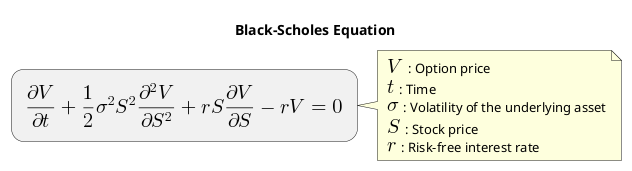 @startuml Black_scholes_Equation

title Black-Scholes Equation

:<math>\frac{\partial V}{\partial t} + \frac{1}{2} \sigma^2 S^2 \frac{\partial^2 V}{\partial S^2} + r S \frac{\partial V}{\partial S} - r V = 0</math>;
note right
 <math>V</math>: Option price
 <math>t</math>: Time
 <math>\sigma</math>: Volatility of the underlying asset
 <math>S</math>: Stock price
 <math>r</math>: Risk-free interest rate 
end note

@enduml